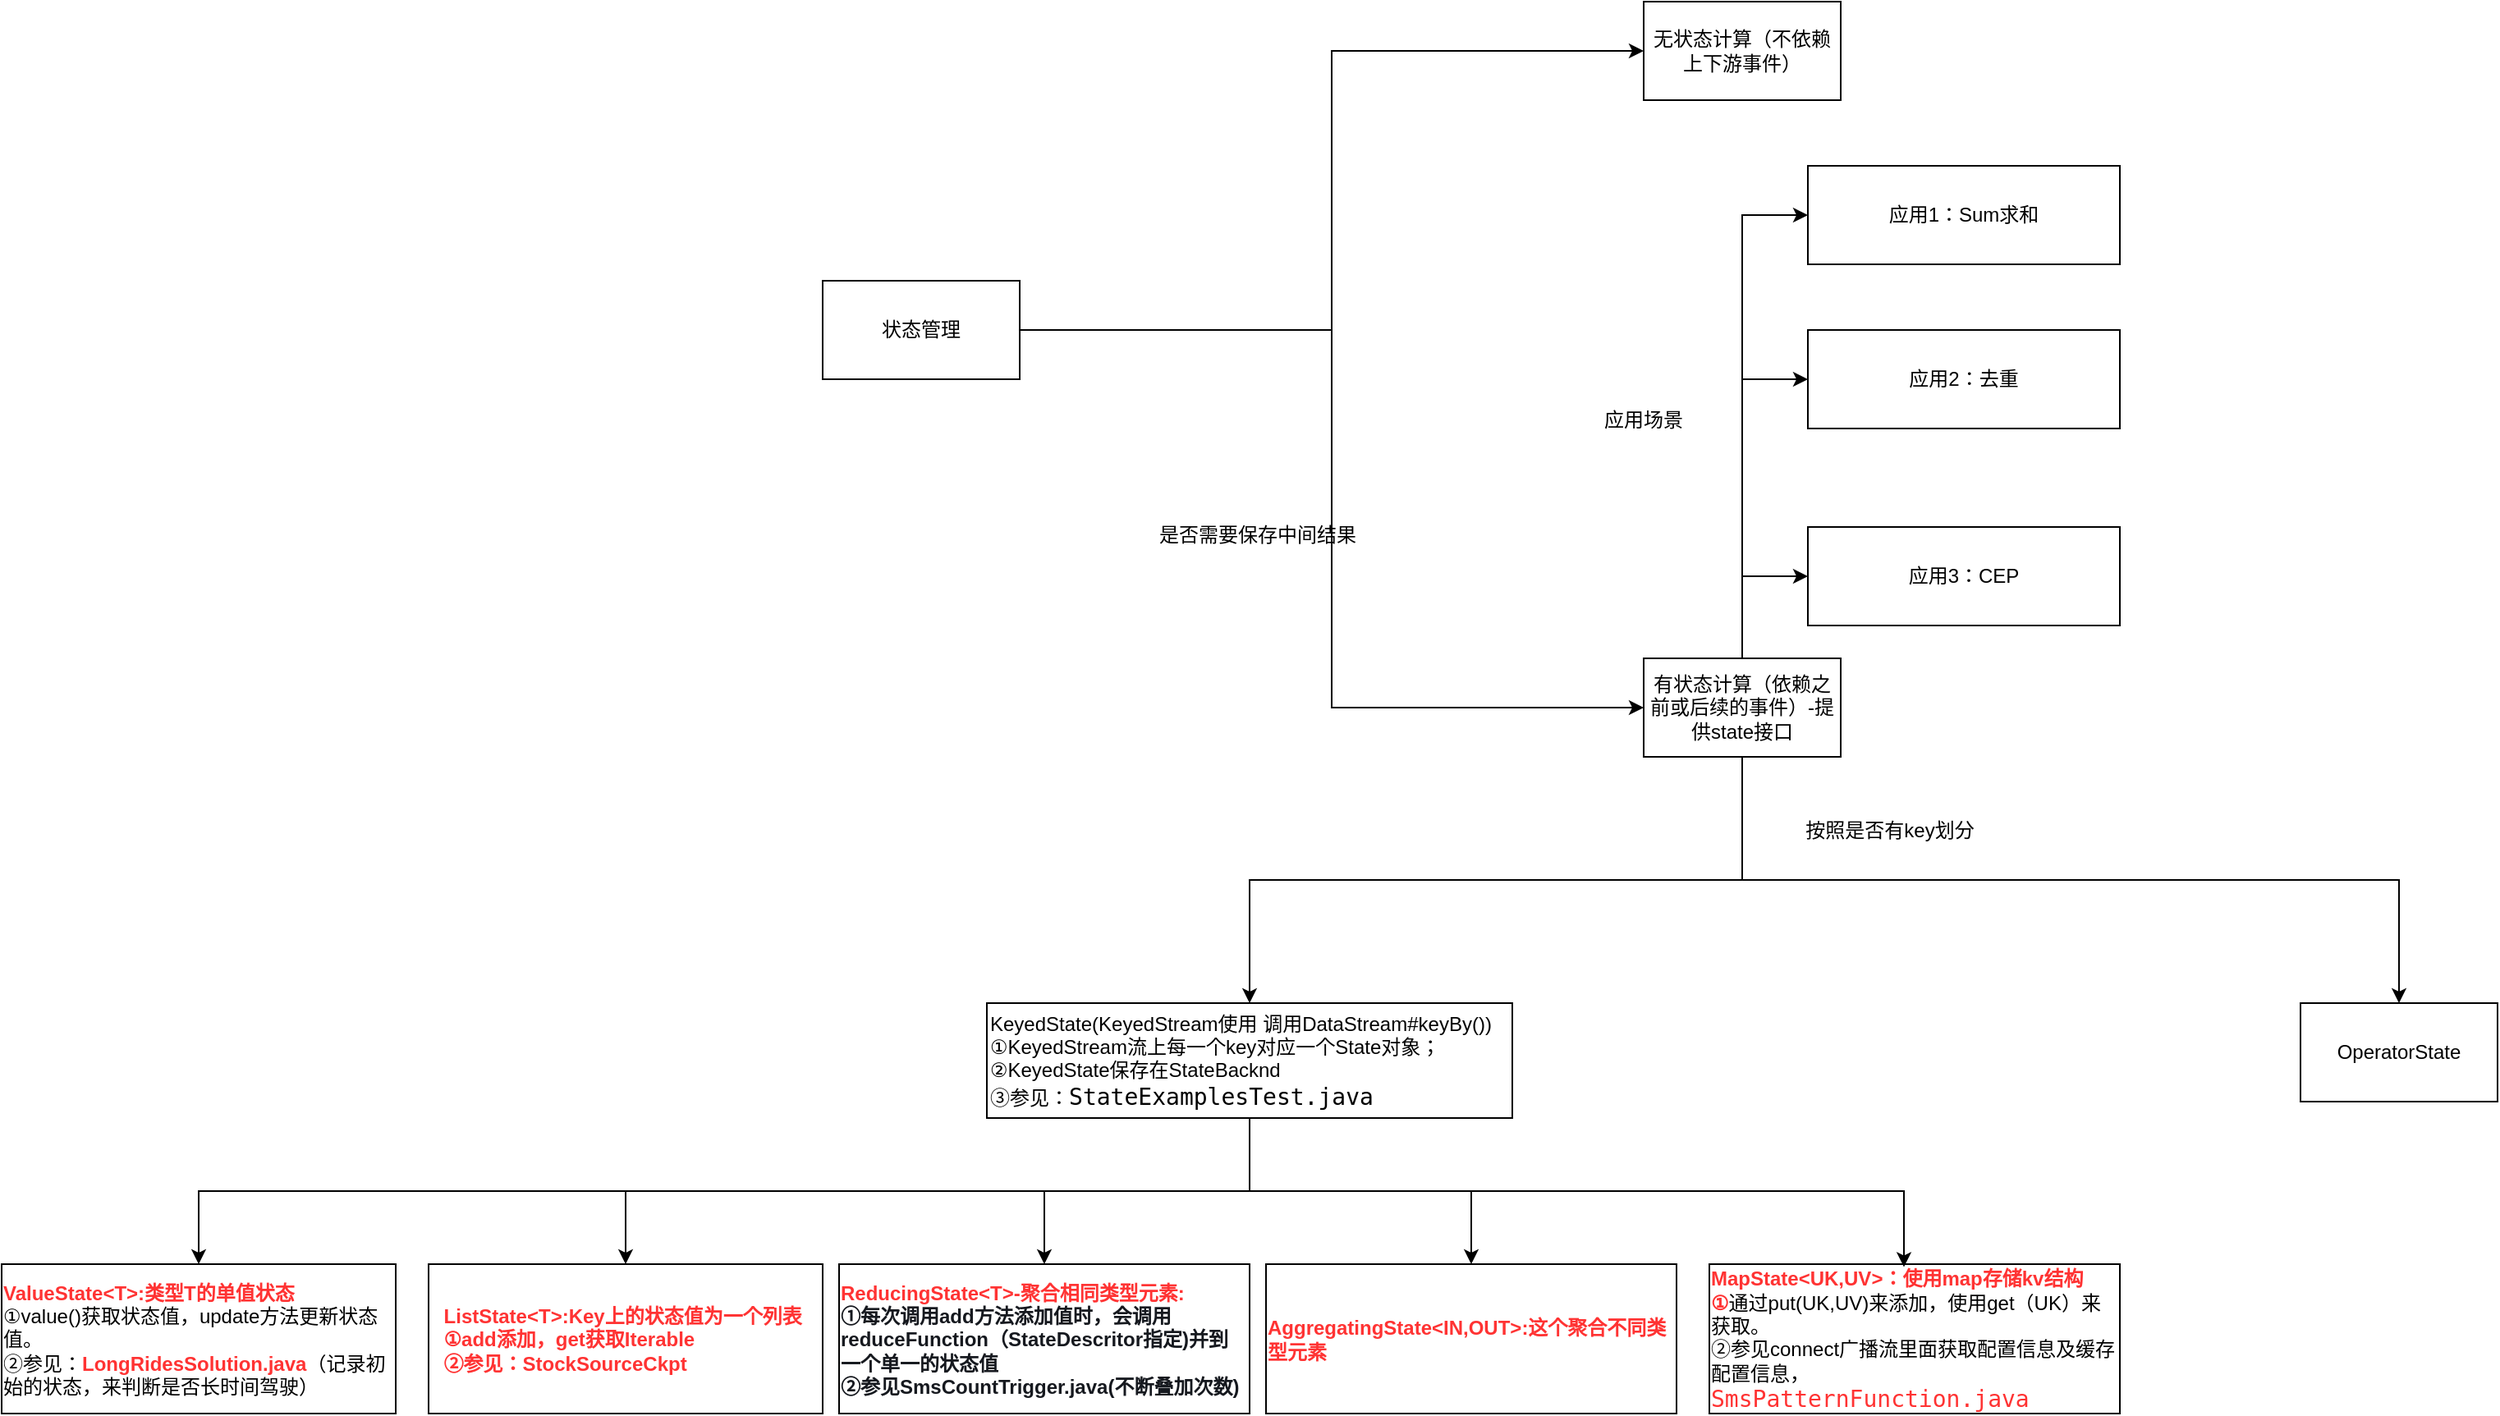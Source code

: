 <mxfile version="24.7.8">
  <diagram name="第 1 页" id="ECLiiI5kjHyu9u4358Uv">
    <mxGraphModel dx="1318" dy="551" grid="1" gridSize="10" guides="1" tooltips="1" connect="1" arrows="1" fold="1" page="1" pageScale="1" pageWidth="3300" pageHeight="2339" math="0" shadow="0">
      <root>
        <mxCell id="0" />
        <mxCell id="1" parent="0" />
        <mxCell id="PKdy3DJYKVn4SzaQrBq4-4" style="edgeStyle=orthogonalEdgeStyle;rounded=0;orthogonalLoop=1;jettySize=auto;html=1;exitX=1;exitY=0.5;exitDx=0;exitDy=0;entryX=0;entryY=0.5;entryDx=0;entryDy=0;" edge="1" parent="1" source="PKdy3DJYKVn4SzaQrBq4-1" target="PKdy3DJYKVn4SzaQrBq4-2">
          <mxGeometry relative="1" as="geometry" />
        </mxCell>
        <mxCell id="PKdy3DJYKVn4SzaQrBq4-6" style="edgeStyle=orthogonalEdgeStyle;rounded=0;orthogonalLoop=1;jettySize=auto;html=1;exitX=1;exitY=0.5;exitDx=0;exitDy=0;entryX=0;entryY=0.5;entryDx=0;entryDy=0;" edge="1" parent="1" source="PKdy3DJYKVn4SzaQrBq4-1" target="PKdy3DJYKVn4SzaQrBq4-5">
          <mxGeometry relative="1" as="geometry" />
        </mxCell>
        <mxCell id="PKdy3DJYKVn4SzaQrBq4-1" value="状态管理" style="rounded=0;whiteSpace=wrap;html=1;" vertex="1" parent="1">
          <mxGeometry x="1160" y="500" width="120" height="60" as="geometry" />
        </mxCell>
        <mxCell id="PKdy3DJYKVn4SzaQrBq4-2" value="无状态计算（不依赖上下游事件）" style="rounded=0;whiteSpace=wrap;html=1;" vertex="1" parent="1">
          <mxGeometry x="1660" y="330" width="120" height="60" as="geometry" />
        </mxCell>
        <mxCell id="PKdy3DJYKVn4SzaQrBq4-17" style="edgeStyle=orthogonalEdgeStyle;rounded=0;orthogonalLoop=1;jettySize=auto;html=1;exitX=0.5;exitY=0;exitDx=0;exitDy=0;entryX=0;entryY=0.5;entryDx=0;entryDy=0;" edge="1" parent="1" source="PKdy3DJYKVn4SzaQrBq4-5" target="PKdy3DJYKVn4SzaQrBq4-8">
          <mxGeometry relative="1" as="geometry" />
        </mxCell>
        <mxCell id="PKdy3DJYKVn4SzaQrBq4-18" style="edgeStyle=orthogonalEdgeStyle;rounded=0;orthogonalLoop=1;jettySize=auto;html=1;exitX=0.5;exitY=0;exitDx=0;exitDy=0;entryX=0;entryY=0.5;entryDx=0;entryDy=0;" edge="1" parent="1" source="PKdy3DJYKVn4SzaQrBq4-5" target="PKdy3DJYKVn4SzaQrBq4-11">
          <mxGeometry relative="1" as="geometry" />
        </mxCell>
        <mxCell id="PKdy3DJYKVn4SzaQrBq4-19" style="edgeStyle=orthogonalEdgeStyle;rounded=0;orthogonalLoop=1;jettySize=auto;html=1;exitX=0.5;exitY=0;exitDx=0;exitDy=0;entryX=0;entryY=0.5;entryDx=0;entryDy=0;" edge="1" parent="1" source="PKdy3DJYKVn4SzaQrBq4-5" target="PKdy3DJYKVn4SzaQrBq4-12">
          <mxGeometry relative="1" as="geometry" />
        </mxCell>
        <mxCell id="PKdy3DJYKVn4SzaQrBq4-23" style="edgeStyle=orthogonalEdgeStyle;rounded=0;orthogonalLoop=1;jettySize=auto;html=1;exitX=0.5;exitY=1;exitDx=0;exitDy=0;entryX=0.5;entryY=0;entryDx=0;entryDy=0;" edge="1" parent="1" source="PKdy3DJYKVn4SzaQrBq4-5" target="PKdy3DJYKVn4SzaQrBq4-21">
          <mxGeometry relative="1" as="geometry" />
        </mxCell>
        <mxCell id="PKdy3DJYKVn4SzaQrBq4-24" style="edgeStyle=orthogonalEdgeStyle;rounded=0;orthogonalLoop=1;jettySize=auto;html=1;exitX=0.5;exitY=1;exitDx=0;exitDy=0;entryX=0.5;entryY=0;entryDx=0;entryDy=0;" edge="1" parent="1" source="PKdy3DJYKVn4SzaQrBq4-5" target="PKdy3DJYKVn4SzaQrBq4-22">
          <mxGeometry relative="1" as="geometry" />
        </mxCell>
        <mxCell id="PKdy3DJYKVn4SzaQrBq4-5" value="有状态计算（依赖之前或后续的事件）-提供state接口" style="rounded=0;whiteSpace=wrap;html=1;" vertex="1" parent="1">
          <mxGeometry x="1660" y="730" width="120" height="60" as="geometry" />
        </mxCell>
        <mxCell id="PKdy3DJYKVn4SzaQrBq4-7" value="是否需要保存中间结果" style="text;html=1;align=center;verticalAlign=middle;whiteSpace=wrap;rounded=0;" vertex="1" parent="1">
          <mxGeometry x="1360" y="640" width="130" height="30" as="geometry" />
        </mxCell>
        <mxCell id="PKdy3DJYKVn4SzaQrBq4-8" value="应用1：Sum求和" style="rounded=0;whiteSpace=wrap;html=1;" vertex="1" parent="1">
          <mxGeometry x="1760" y="430" width="190" height="60" as="geometry" />
        </mxCell>
        <mxCell id="PKdy3DJYKVn4SzaQrBq4-11" value="应用2：去重" style="rounded=0;whiteSpace=wrap;html=1;" vertex="1" parent="1">
          <mxGeometry x="1760" y="530" width="190" height="60" as="geometry" />
        </mxCell>
        <mxCell id="PKdy3DJYKVn4SzaQrBq4-12" value="应用3：CEP" style="rounded=0;whiteSpace=wrap;html=1;" vertex="1" parent="1">
          <mxGeometry x="1760" y="650" width="190" height="60" as="geometry" />
        </mxCell>
        <mxCell id="PKdy3DJYKVn4SzaQrBq4-20" value="应用场景" style="text;html=1;align=center;verticalAlign=middle;whiteSpace=wrap;rounded=0;" vertex="1" parent="1">
          <mxGeometry x="1630" y="570" width="60" height="30" as="geometry" />
        </mxCell>
        <mxCell id="PKdy3DJYKVn4SzaQrBq4-28" style="edgeStyle=orthogonalEdgeStyle;rounded=0;orthogonalLoop=1;jettySize=auto;html=1;exitX=0.5;exitY=1;exitDx=0;exitDy=0;" edge="1" parent="1" source="PKdy3DJYKVn4SzaQrBq4-21" target="PKdy3DJYKVn4SzaQrBq4-27">
          <mxGeometry relative="1" as="geometry" />
        </mxCell>
        <mxCell id="PKdy3DJYKVn4SzaQrBq4-30" style="edgeStyle=orthogonalEdgeStyle;rounded=0;orthogonalLoop=1;jettySize=auto;html=1;exitX=0.5;exitY=1;exitDx=0;exitDy=0;entryX=0.5;entryY=0;entryDx=0;entryDy=0;" edge="1" parent="1" source="PKdy3DJYKVn4SzaQrBq4-21" target="PKdy3DJYKVn4SzaQrBq4-29">
          <mxGeometry relative="1" as="geometry" />
        </mxCell>
        <mxCell id="PKdy3DJYKVn4SzaQrBq4-32" style="edgeStyle=orthogonalEdgeStyle;rounded=0;orthogonalLoop=1;jettySize=auto;html=1;exitX=0.5;exitY=1;exitDx=0;exitDy=0;entryX=0.5;entryY=0;entryDx=0;entryDy=0;" edge="1" parent="1" source="PKdy3DJYKVn4SzaQrBq4-21" target="PKdy3DJYKVn4SzaQrBq4-31">
          <mxGeometry relative="1" as="geometry" />
        </mxCell>
        <mxCell id="PKdy3DJYKVn4SzaQrBq4-34" style="edgeStyle=orthogonalEdgeStyle;rounded=0;orthogonalLoop=1;jettySize=auto;html=1;exitX=0.5;exitY=1;exitDx=0;exitDy=0;" edge="1" parent="1" source="PKdy3DJYKVn4SzaQrBq4-21" target="PKdy3DJYKVn4SzaQrBq4-33">
          <mxGeometry relative="1" as="geometry" />
        </mxCell>
        <mxCell id="PKdy3DJYKVn4SzaQrBq4-21" value="KeyedState(KeyedStream使用 调用DataStream#keyBy())&lt;div&gt;①KeyedStream流上每一个key对应一个State对象；&lt;/div&gt;&lt;div&gt;②KeyedState保存在StateBacknd&lt;/div&gt;&lt;div&gt;③参见：&lt;span style=&quot;background-color: rgb(255, 255, 255); font-family: &amp;quot;JetBrains Mono&amp;quot;, monospace; font-size: 10.5pt;&quot;&gt;StateExamplesTest.java&lt;/span&gt;&lt;/div&gt;" style="rounded=0;whiteSpace=wrap;html=1;align=left;" vertex="1" parent="1">
          <mxGeometry x="1260" y="940" width="320" height="70" as="geometry" />
        </mxCell>
        <mxCell id="PKdy3DJYKVn4SzaQrBq4-22" value="OperatorState" style="rounded=0;whiteSpace=wrap;html=1;" vertex="1" parent="1">
          <mxGeometry x="2060" y="940" width="120" height="60" as="geometry" />
        </mxCell>
        <mxCell id="PKdy3DJYKVn4SzaQrBq4-25" value="按照是否有key划分" style="text;html=1;align=center;verticalAlign=middle;whiteSpace=wrap;rounded=0;" vertex="1" parent="1">
          <mxGeometry x="1730" y="820" width="160" height="30" as="geometry" />
        </mxCell>
        <mxCell id="PKdy3DJYKVn4SzaQrBq4-27" value="&lt;div style=&quot;text-align: start;&quot;&gt;&lt;span style=&quot;background-color: initial; text-align: center;&quot;&gt;&lt;b&gt;&lt;font color=&quot;#ff3333&quot;&gt;ValueState&amp;lt;T&amp;gt;:类型T的单值状态&lt;/font&gt;&lt;/b&gt;&lt;/span&gt;&lt;/div&gt;&lt;div style=&quot;text-align: start;&quot;&gt;&lt;span style=&quot;background-color: initial; text-align: center;&quot;&gt;①value()获取状态值，update方法更新状态值。&lt;/span&gt;&lt;/div&gt;&lt;div style=&quot;text-align: start;&quot;&gt;&lt;span style=&quot;background-color: initial; text-align: center;&quot;&gt;②参见：&lt;b&gt;&lt;font color=&quot;#ff3333&quot;&gt;LongRidesSolution.java&lt;/font&gt;&lt;/b&gt;（记录初始的状态，来判断是否长时间驾驶）&lt;/span&gt;&lt;span style=&quot;background-color: initial; text-wrap: nowrap; color: rgba(0, 0, 0, 0); font-family: monospace; font-size: 0px;&quot;&gt;%3CmxGraphModel%3E%3Croot%3E%3CmxCell%20id%3D%220%22%2F%3E%3CmxCell%20id%3D%221%22%20parent%3D%220%22%2F%3E%3CmxCell%20id%3D%222%22%20value%3D%22OperatorState%22%20style%3D%22rounded%3D0%3BwhiteSpace%3Dwrap%3Bhtml%3D1%3B%22%20vertex%3D%221%22%20parent%3D%221%22%3E%3CmxGeometry%20x%3D%222060%22%20y%3D%22940%22%20width%3D%22120%22%20height%3D%2260%22%20as%3D%22geometry%22%2F%3E%3C%2FmxCell%3E%3C%2Froot%3E%3C%2FmxGraphModel%3E-&lt;/span&gt;&lt;span style=&quot;background-color: initial; text-wrap: nowrap; font-size: 0px;&quot;&gt;&lt;font face=&quot;monospace&quot; color=&quot;rgba(0, 0, 0, 0)&quot;&gt;【ValueState&amp;lt;T&amp;gt;】类型T的单值状态。参见：LongRidesSolution.java（记录初始的状态，来判断是否长时间驾驶）-&lt;/font&gt;&lt;/span&gt;&lt;span style=&quot;background-color: initial; text-wrap: nowrap; text-align: center; font-size: 0px;&quot;&gt;&lt;font face=&quot;monospace&quot; color=&quot;#ba0000&quot;&gt;【ValueState&amp;lt;T&amp;gt;】类型T的单值状态。参见：LongRidesSolution.java（记录初始的状态，来判断是否长时间驾驶）&lt;/font&gt;&lt;/span&gt;&lt;/div&gt;" style="rounded=0;whiteSpace=wrap;html=1;" vertex="1" parent="1">
          <mxGeometry x="660" y="1099" width="240" height="91" as="geometry" />
        </mxCell>
        <mxCell id="PKdy3DJYKVn4SzaQrBq4-29" value="&lt;div style=&quot;text-align: start;&quot;&gt;&lt;span style=&quot;background-color: initial; text-align: center;&quot;&gt;&lt;b&gt;&lt;font color=&quot;#ff3333&quot;&gt;ListState&amp;lt;T&amp;gt;:&lt;/font&gt;&lt;/b&gt;&lt;/span&gt;&lt;span style=&quot;background-color: initial; text-align: center;&quot;&gt;&lt;font color=&quot;#ff3333&quot;&gt;&lt;b&gt;Key上的状态值为一个列表&amp;nbsp;&lt;/b&gt;&lt;/font&gt;&lt;/span&gt;&lt;/div&gt;&lt;div style=&quot;text-align: start;&quot;&gt;&lt;span style=&quot;background-color: initial; text-align: center;&quot;&gt;&lt;font color=&quot;#ff3333&quot;&gt;&lt;b&gt;①add添加，get获取&lt;/b&gt;&lt;/font&gt;&lt;/span&gt;&lt;span style=&quot;background-color: initial; text-align: center;&quot;&gt;&lt;font color=&quot;#ff3333&quot;&gt;&lt;b&gt;Iterable&lt;/b&gt;&lt;/font&gt;&lt;/span&gt;&lt;/div&gt;&lt;div style=&quot;text-align: start;&quot;&gt;&lt;span style=&quot;background-color: initial; text-align: center;&quot;&gt;&lt;font color=&quot;#ff3333&quot;&gt;&lt;b&gt;②参见：StockSourceCkpt&lt;/b&gt;&lt;/font&gt;&lt;/span&gt;&lt;span style=&quot;background-color: initial; text-wrap: nowrap; color: rgba(0, 0, 0, 0); font-family: monospace; font-size: 0px;&quot;&gt;%3CmxGraphModel%3E%3Croot%3E%3CmxCell%20id%3D%220%22%2F%3E%3CmxCell%20id%3D%221%22%20parent%3D%220%22%2F%3E%3CmxCell%20id%3D%222%22%20value%3D%22OperatorState%22%20style%3D%22rounded%3D0%3BwhiteSpace%3Dwrap%3Bhtml%3D1%3B%22%20vertex%3D%221%22%20parent%3D%221%22%3E%3CmxGeometry%20x%3D%222060%22%20y%3D%22940%22%20width%3D%22120%22%20height%3D%2260%22%20as%3D%22geometry%22%2F%3E%3C%2FmxCell%3E%3C%2Froot%3E%3C%2FmxGraphModel%3E-&lt;/span&gt;&lt;span style=&quot;background-color: initial; text-wrap: nowrap; font-size: 0px;&quot;&gt;&lt;font face=&quot;monospace&quot; color=&quot;rgba(0, 0, 0, 0)&quot;&gt;【ValueState&amp;lt;T&amp;gt;】类型T的单值状态。参见：LongRidesSolution.java（记录初始的状态，来判断是否长时间驾驶）-&lt;/font&gt;&lt;/span&gt;&lt;span style=&quot;background-color: initial; text-wrap: nowrap; text-align: center; font-size: 0px;&quot;&gt;&lt;font face=&quot;monospace&quot; color=&quot;#ba0000&quot;&gt;【ValueState&amp;lt;T&amp;gt;】类型T的单值状态。参见：LongRidesSolution.java（记录初始的状态，来判断是否长时间驾驶）&lt;/font&gt;&lt;/span&gt;&lt;/div&gt;" style="rounded=0;whiteSpace=wrap;html=1;" vertex="1" parent="1">
          <mxGeometry x="920" y="1099" width="240" height="91" as="geometry" />
        </mxCell>
        <mxCell id="PKdy3DJYKVn4SzaQrBq4-31" value="&lt;div style=&quot;&quot;&gt;&lt;div style=&quot;text-align: left;&quot;&gt;&lt;font style=&quot;background-color: initial;&quot; color=&quot;#ff3333&quot;&gt;&lt;b&gt;ReducingState&amp;lt;T&amp;gt;-聚合相同类型元素:&lt;/b&gt;&lt;/font&gt;&lt;/div&gt;&lt;div style=&quot;text-align: left;&quot;&gt;&lt;font color=&quot;#16191f&quot;&gt;&lt;span style=&quot;background-color: initial; font-weight: bold;&quot;&gt;①每次调用add方法添加&lt;/span&gt;&lt;span style=&quot;background-color: initial; font-weight: bold;&quot;&gt;值时，会调用reduceFunction（StateDescritor指定)并到一个单一的状态值&lt;/span&gt;&lt;/font&gt;&lt;/div&gt;&lt;div style=&quot;text-align: left;&quot;&gt;&lt;font color=&quot;#16191f&quot; style=&quot;background-color: initial;&quot;&gt;&lt;b style=&quot;&quot;&gt;②参见SmsCountTrigger.java(不断叠加次数)&lt;/b&gt;&lt;/font&gt;&lt;/div&gt;&lt;/div&gt;" style="rounded=0;whiteSpace=wrap;html=1;" vertex="1" parent="1">
          <mxGeometry x="1170" y="1099" width="250" height="91" as="geometry" />
        </mxCell>
        <mxCell id="PKdy3DJYKVn4SzaQrBq4-33" value="&lt;div style=&quot;&quot;&gt;&lt;div style=&quot;text-align: left;&quot;&gt;&lt;font color=&quot;#ff3333&quot;&gt;&lt;b&gt;AggregatingState&amp;lt;IN,OUT&amp;gt;:这个聚合不同类型元素&lt;/b&gt;&lt;/font&gt;&lt;br&gt;&lt;/div&gt;&lt;/div&gt;" style="rounded=0;whiteSpace=wrap;html=1;" vertex="1" parent="1">
          <mxGeometry x="1430" y="1099" width="250" height="91" as="geometry" />
        </mxCell>
        <mxCell id="PKdy3DJYKVn4SzaQrBq4-35" value="&lt;div style=&quot;&quot;&gt;&lt;div style=&quot;text-align: left;&quot;&gt;&lt;font color=&quot;#ff3333&quot;&gt;&lt;b&gt;MapState&amp;lt;UK,UV&amp;gt;：使用map存储kv结构&lt;/b&gt;&lt;/font&gt;&lt;br&gt;&lt;/div&gt;&lt;div style=&quot;text-align: left;&quot;&gt;&lt;font color=&quot;#ff3333&quot;&gt;&lt;b&gt;①&lt;/b&gt;&lt;/font&gt;&lt;span style=&quot;background-color: initial;&quot;&gt;通过put(UK,UV)&lt;/span&gt;&lt;span style=&quot;background-color: initial;&quot;&gt;来添加，使用get（UK）来获取。&lt;/span&gt;&lt;/div&gt;&lt;div style=&quot;text-align: left;&quot;&gt;②参见connect广播流里面获取配置信息及缓存配置信息，&lt;span style=&quot;background-color: rgb(255, 255, 255); font-family: &amp;quot;JetBrains Mono&amp;quot;, monospace; font-size: 10.5pt; text-align: center;&quot;&gt;&lt;font color=&quot;#ff3333&quot;&gt;SmsPatternFunction.java&lt;/font&gt;&lt;/span&gt;&lt;/div&gt;&lt;/div&gt;" style="rounded=0;whiteSpace=wrap;html=1;" vertex="1" parent="1">
          <mxGeometry x="1700" y="1099" width="250" height="91" as="geometry" />
        </mxCell>
        <mxCell id="PKdy3DJYKVn4SzaQrBq4-36" style="edgeStyle=orthogonalEdgeStyle;rounded=0;orthogonalLoop=1;jettySize=auto;html=1;exitX=0.5;exitY=1;exitDx=0;exitDy=0;entryX=0.474;entryY=0.019;entryDx=0;entryDy=0;entryPerimeter=0;" edge="1" parent="1" source="PKdy3DJYKVn4SzaQrBq4-21" target="PKdy3DJYKVn4SzaQrBq4-35">
          <mxGeometry relative="1" as="geometry" />
        </mxCell>
      </root>
    </mxGraphModel>
  </diagram>
</mxfile>
